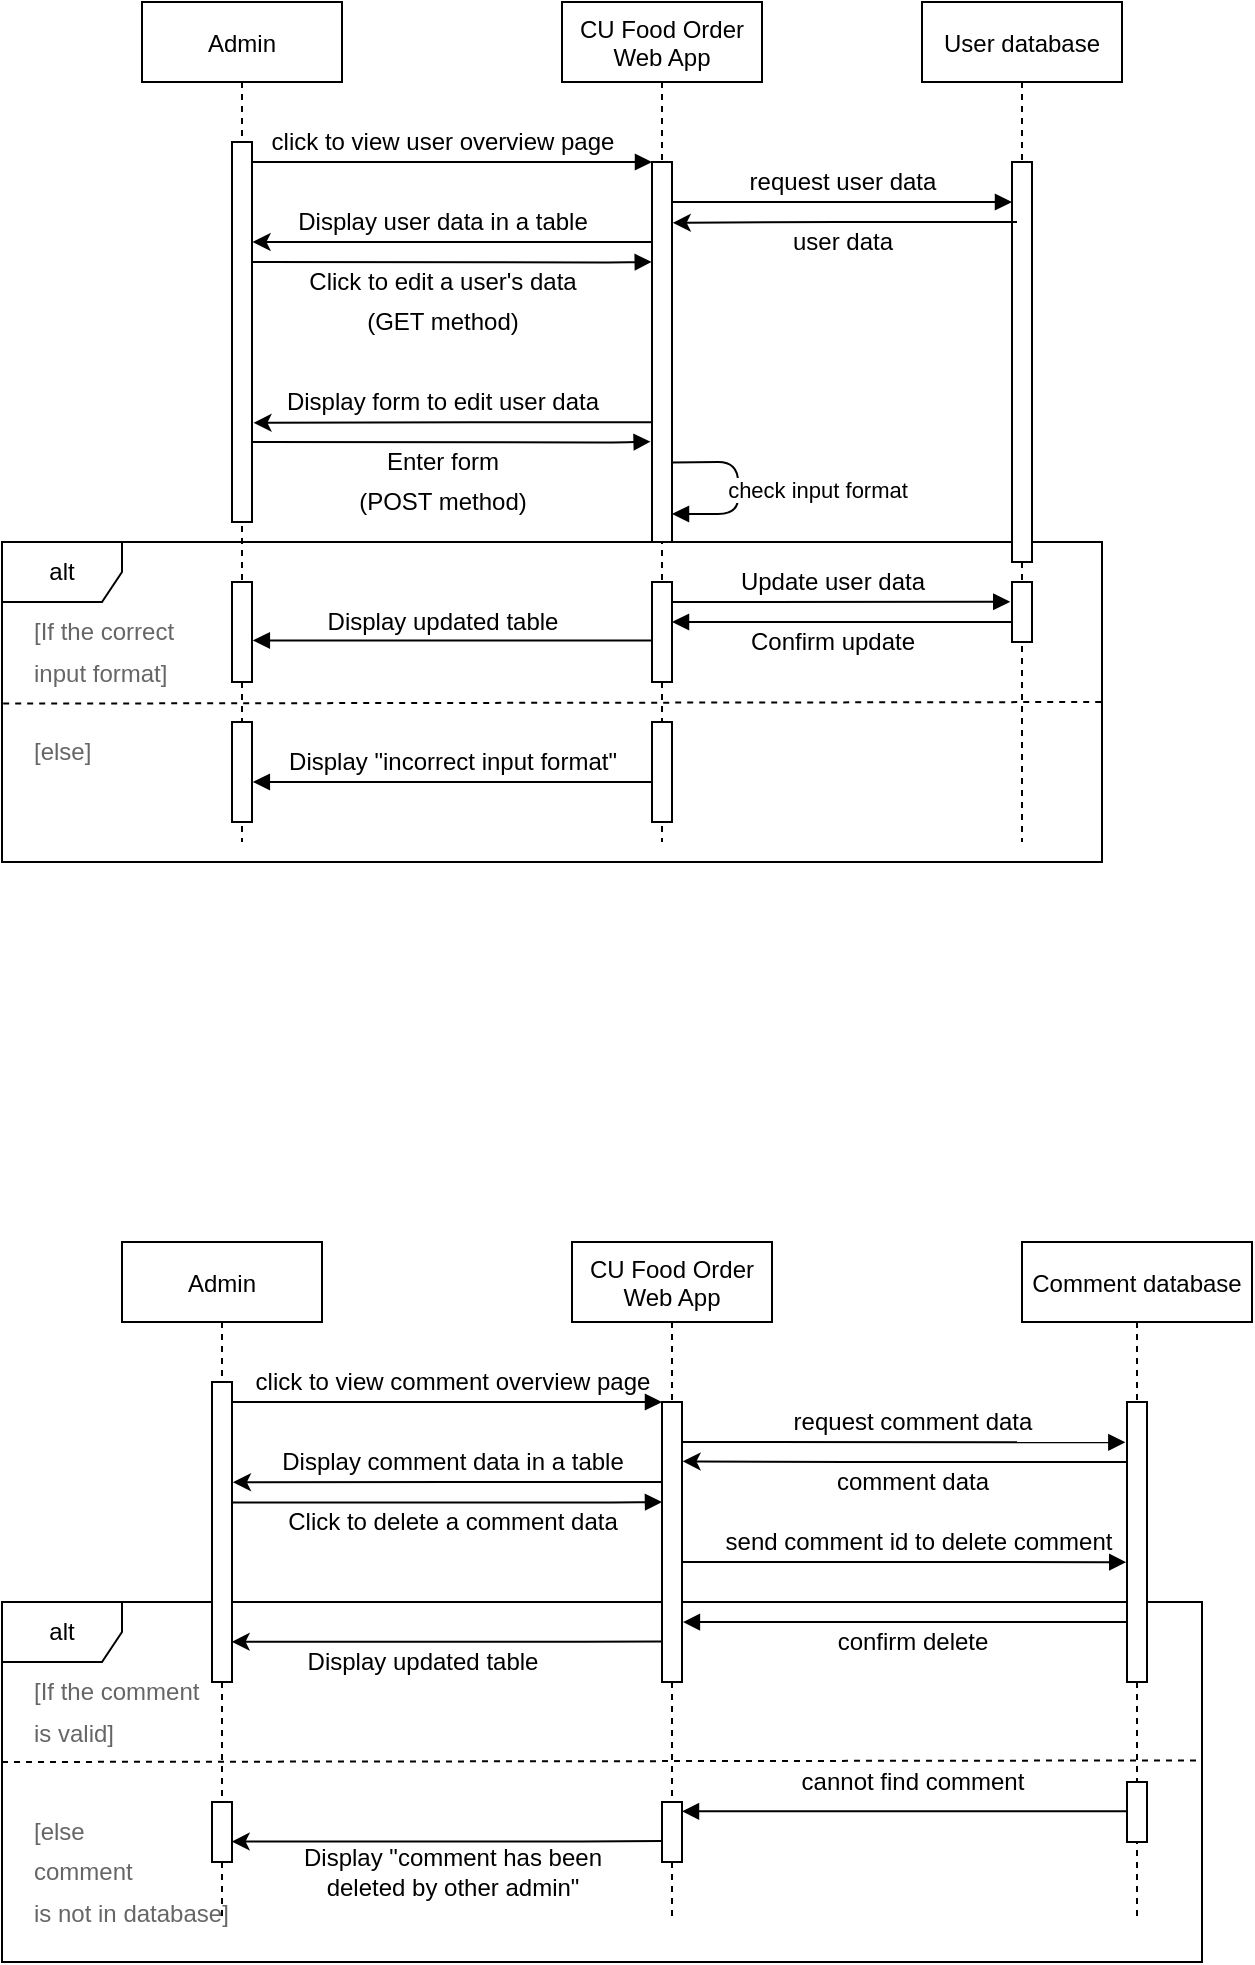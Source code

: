 <mxfile version="17.5.1" type="github">
  <diagram id="kgpKYQtTHZ0yAKxKKP6v" name="Page-1">
    <mxGraphModel dx="1261" dy="708" grid="1" gridSize="10" guides="1" tooltips="1" connect="1" arrows="1" fold="1" page="1" pageScale="1" pageWidth="850" pageHeight="1100" math="0" shadow="0">
      <root>
        <mxCell id="0" />
        <mxCell id="1" parent="0" />
        <mxCell id="zaYzNi-4dWmYHtka3ur4-102" value="alt" style="shape=umlFrame;whiteSpace=wrap;html=1;" vertex="1" parent="1">
          <mxGeometry x="30" y="360" width="550" height="160" as="geometry" />
        </mxCell>
        <mxCell id="zaYzNi-4dWmYHtka3ur4-78" value="" style="endArrow=classic;html=1;rounded=0;entryX=1.029;entryY=0.212;entryDx=0;entryDy=0;entryPerimeter=0;" edge="1" parent="1" target="zaYzNi-4dWmYHtka3ur4-70" source="zaYzNi-4dWmYHtka3ur4-73">
          <mxGeometry width="50" height="50" relative="1" as="geometry">
            <mxPoint x="542.5" y="820" as="sourcePoint" />
            <mxPoint x="367.5" y="820" as="targetPoint" />
            <Array as="points">
              <mxPoint x="502.5" y="820" />
              <mxPoint x="452.5" y="820" />
            </Array>
          </mxGeometry>
        </mxCell>
        <mxCell id="zaYzNi-4dWmYHtka3ur4-91" value="alt" style="shape=umlFrame;whiteSpace=wrap;html=1;" vertex="1" parent="1">
          <mxGeometry x="30" y="890" width="600" height="180" as="geometry" />
        </mxCell>
        <mxCell id="zaYzNi-4dWmYHtka3ur4-90" value="" style="verticalAlign=bottom;endArrow=block;shadow=0;strokeWidth=1;" edge="1" parent="1" source="zaYzNi-4dWmYHtka3ur4-65">
          <mxGeometry relative="1" as="geometry">
            <mxPoint x="160.49" y="840" as="sourcePoint" />
            <mxPoint x="360" y="840" as="targetPoint" />
            <Array as="points">
              <mxPoint x="345" y="840.2" />
            </Array>
          </mxGeometry>
        </mxCell>
        <mxCell id="zaYzNi-4dWmYHtka3ur4-68" value="" style="endArrow=classic;html=1;rounded=0;entryX=1.046;entryY=0.334;entryDx=0;entryDy=0;entryPerimeter=0;" edge="1" parent="1" target="zaYzNi-4dWmYHtka3ur4-66" source="zaYzNi-4dWmYHtka3ur4-69">
          <mxGeometry width="50" height="50" relative="1" as="geometry">
            <mxPoint x="347.5" y="830" as="sourcePoint" />
            <mxPoint x="160" y="830" as="targetPoint" />
            <Array as="points">
              <mxPoint x="307.5" y="830" />
              <mxPoint x="257.5" y="830" />
            </Array>
          </mxGeometry>
        </mxCell>
        <mxCell id="zaYzNi-4dWmYHtka3ur4-2" value="Admin" style="shape=umlLifeline;perimeter=lifelinePerimeter;container=1;collapsible=0;recursiveResize=0;rounded=0;shadow=0;strokeWidth=1;" vertex="1" parent="1">
          <mxGeometry x="100" y="90" width="100" height="420" as="geometry" />
        </mxCell>
        <mxCell id="zaYzNi-4dWmYHtka3ur4-3" value="" style="points=[];perimeter=orthogonalPerimeter;rounded=0;shadow=0;strokeWidth=1;" vertex="1" parent="zaYzNi-4dWmYHtka3ur4-2">
          <mxGeometry x="45" y="70" width="10" height="190" as="geometry" />
        </mxCell>
        <mxCell id="zaYzNi-4dWmYHtka3ur4-19" value="" style="endArrow=classic;html=1;rounded=0;entryX=1.075;entryY=0.739;entryDx=0;entryDy=0;entryPerimeter=0;" edge="1" parent="zaYzNi-4dWmYHtka3ur4-2" target="zaYzNi-4dWmYHtka3ur4-3">
          <mxGeometry width="50" height="50" relative="1" as="geometry">
            <mxPoint x="255" y="210.16" as="sourcePoint" />
            <mxPoint x="61" y="210" as="targetPoint" />
            <Array as="points">
              <mxPoint x="215" y="210.16" />
              <mxPoint x="165" y="210.16" />
            </Array>
          </mxGeometry>
        </mxCell>
        <mxCell id="zaYzNi-4dWmYHtka3ur4-25" value="" style="endArrow=classic;html=1;rounded=0;entryX=1.028;entryY=0.263;entryDx=0;entryDy=0;entryPerimeter=0;" edge="1" parent="zaYzNi-4dWmYHtka3ur4-2" target="zaYzNi-4dWmYHtka3ur4-3">
          <mxGeometry width="50" height="50" relative="1" as="geometry">
            <mxPoint x="257.5" y="120" as="sourcePoint" />
            <mxPoint x="70" y="120" as="targetPoint" />
            <Array as="points">
              <mxPoint x="217.5" y="120" />
              <mxPoint x="167.5" y="120" />
            </Array>
          </mxGeometry>
        </mxCell>
        <mxCell id="zaYzNi-4dWmYHtka3ur4-105" value="" style="points=[];perimeter=orthogonalPerimeter;rounded=0;shadow=0;strokeWidth=1;" vertex="1" parent="zaYzNi-4dWmYHtka3ur4-2">
          <mxGeometry x="45" y="290" width="10" height="50" as="geometry" />
        </mxCell>
        <mxCell id="zaYzNi-4dWmYHtka3ur4-114" value="" style="points=[];perimeter=orthogonalPerimeter;rounded=0;shadow=0;strokeWidth=1;" vertex="1" parent="zaYzNi-4dWmYHtka3ur4-2">
          <mxGeometry x="45" y="360" width="10" height="50" as="geometry" />
        </mxCell>
        <mxCell id="zaYzNi-4dWmYHtka3ur4-4" value="CU Food Order&#xa;Web App" style="shape=umlLifeline;perimeter=lifelinePerimeter;container=1;collapsible=0;recursiveResize=0;rounded=0;shadow=0;strokeWidth=1;" vertex="1" parent="1">
          <mxGeometry x="310" y="90" width="100" height="420" as="geometry" />
        </mxCell>
        <mxCell id="zaYzNi-4dWmYHtka3ur4-5" value="" style="points=[];perimeter=orthogonalPerimeter;rounded=0;shadow=0;strokeWidth=1;" vertex="1" parent="zaYzNi-4dWmYHtka3ur4-4">
          <mxGeometry x="45" y="80" width="10" height="190" as="geometry" />
        </mxCell>
        <mxCell id="zaYzNi-4dWmYHtka3ur4-23" value="" style="verticalAlign=bottom;endArrow=block;entryX=0;entryY=0;shadow=0;strokeWidth=1;" edge="1" parent="zaYzNi-4dWmYHtka3ur4-4">
          <mxGeometry relative="1" as="geometry">
            <mxPoint x="55" y="100.0" as="sourcePoint" />
            <mxPoint x="225" y="100.0" as="targetPoint" />
          </mxGeometry>
        </mxCell>
        <mxCell id="zaYzNi-4dWmYHtka3ur4-108" value="" style="points=[];perimeter=orthogonalPerimeter;rounded=0;shadow=0;strokeWidth=1;" vertex="1" parent="zaYzNi-4dWmYHtka3ur4-4">
          <mxGeometry x="45" y="290" width="10" height="50" as="geometry" />
        </mxCell>
        <mxCell id="zaYzNi-4dWmYHtka3ur4-109" value="check input format" style="verticalAlign=bottom;endArrow=block;shadow=0;strokeWidth=1;exitX=1.005;exitY=0.582;exitDx=0;exitDy=0;exitPerimeter=0;" edge="1" parent="zaYzNi-4dWmYHtka3ur4-4">
          <mxGeometry x="0.217" y="40" relative="1" as="geometry">
            <mxPoint x="55.05" y="230.2" as="sourcePoint" />
            <mxPoint x="55" y="256.0" as="targetPoint" />
            <Array as="points">
              <mxPoint x="88" y="230" />
              <mxPoint x="88" y="256" />
            </Array>
            <mxPoint as="offset" />
          </mxGeometry>
        </mxCell>
        <mxCell id="zaYzNi-4dWmYHtka3ur4-115" value="" style="verticalAlign=bottom;endArrow=none;shadow=0;strokeWidth=1;startArrow=block;startFill=1;endFill=0;exitX=1.042;exitY=0.585;exitDx=0;exitDy=0;exitPerimeter=0;" edge="1" parent="zaYzNi-4dWmYHtka3ur4-4">
          <mxGeometry relative="1" as="geometry">
            <mxPoint x="-154.58" y="390" as="sourcePoint" />
            <mxPoint x="45" y="390" as="targetPoint" />
          </mxGeometry>
        </mxCell>
        <mxCell id="zaYzNi-4dWmYHtka3ur4-116" value="" style="points=[];perimeter=orthogonalPerimeter;rounded=0;shadow=0;strokeWidth=1;" vertex="1" parent="zaYzNi-4dWmYHtka3ur4-4">
          <mxGeometry x="45" y="360" width="10" height="50" as="geometry" />
        </mxCell>
        <mxCell id="zaYzNi-4dWmYHtka3ur4-8" value="" style="verticalAlign=bottom;endArrow=block;entryX=0;entryY=0;shadow=0;strokeWidth=1;" edge="1" parent="1" source="zaYzNi-4dWmYHtka3ur4-3" target="zaYzNi-4dWmYHtka3ur4-5">
          <mxGeometry relative="1" as="geometry">
            <mxPoint x="285" y="170" as="sourcePoint" />
          </mxGeometry>
        </mxCell>
        <mxCell id="zaYzNi-4dWmYHtka3ur4-9" value="User database" style="shape=umlLifeline;perimeter=lifelinePerimeter;container=1;collapsible=0;recursiveResize=0;rounded=0;shadow=0;strokeWidth=1;" vertex="1" parent="1">
          <mxGeometry x="490" y="90" width="100" height="420" as="geometry" />
        </mxCell>
        <mxCell id="zaYzNi-4dWmYHtka3ur4-10" value="" style="points=[];perimeter=orthogonalPerimeter;rounded=0;shadow=0;strokeWidth=1;" vertex="1" parent="zaYzNi-4dWmYHtka3ur4-9">
          <mxGeometry x="45" y="80" width="10" height="200" as="geometry" />
        </mxCell>
        <mxCell id="zaYzNi-4dWmYHtka3ur4-110" value="" style="points=[];perimeter=orthogonalPerimeter;rounded=0;shadow=0;strokeWidth=1;" vertex="1" parent="zaYzNi-4dWmYHtka3ur4-9">
          <mxGeometry x="45" y="290" width="10" height="30" as="geometry" />
        </mxCell>
        <mxCell id="zaYzNi-4dWmYHtka3ur4-12" value="click to view user overview page" style="text;html=1;align=center;verticalAlign=middle;resizable=0;points=[];autosize=1;strokeColor=none;fillColor=none;" vertex="1" parent="1">
          <mxGeometry x="155" y="150" width="190" height="20" as="geometry" />
        </mxCell>
        <mxCell id="zaYzNi-4dWmYHtka3ur4-13" value="request user data" style="text;html=1;align=center;verticalAlign=middle;resizable=0;points=[];autosize=1;strokeColor=none;fillColor=none;" vertex="1" parent="1">
          <mxGeometry x="395" y="170" width="110" height="20" as="geometry" />
        </mxCell>
        <mxCell id="zaYzNi-4dWmYHtka3ur4-11" value="" style="endArrow=classic;html=1;rounded=0;entryX=1.037;entryY=0.16;entryDx=0;entryDy=0;entryPerimeter=0;" edge="1" parent="1" target="zaYzNi-4dWmYHtka3ur4-5">
          <mxGeometry width="50" height="50" relative="1" as="geometry">
            <mxPoint x="537.5" y="200" as="sourcePoint" />
            <mxPoint x="362.5" y="200" as="targetPoint" />
            <Array as="points">
              <mxPoint x="497.5" y="200" />
              <mxPoint x="447.5" y="200" />
            </Array>
          </mxGeometry>
        </mxCell>
        <mxCell id="zaYzNi-4dWmYHtka3ur4-24" value="user data" style="text;html=1;align=center;verticalAlign=middle;resizable=0;points=[];autosize=1;strokeColor=none;fillColor=none;" vertex="1" parent="1">
          <mxGeometry x="415" y="200" width="70" height="20" as="geometry" />
        </mxCell>
        <mxCell id="zaYzNi-4dWmYHtka3ur4-26" value="Display user data in a table" style="text;html=1;align=center;verticalAlign=middle;resizable=0;points=[];autosize=1;strokeColor=none;fillColor=none;" vertex="1" parent="1">
          <mxGeometry x="170" y="190" width="160" height="20" as="geometry" />
        </mxCell>
        <mxCell id="zaYzNi-4dWmYHtka3ur4-28" value="Click to edit a user&#39;s data" style="text;html=1;align=center;verticalAlign=middle;resizable=0;points=[];autosize=1;strokeColor=none;fillColor=none;" vertex="1" parent="1">
          <mxGeometry x="175" y="220" width="150" height="20" as="geometry" />
        </mxCell>
        <mxCell id="zaYzNi-4dWmYHtka3ur4-30" value="Display form to edit user data" style="text;html=1;align=center;verticalAlign=middle;resizable=0;points=[];autosize=1;strokeColor=none;fillColor=none;" vertex="1" parent="1">
          <mxGeometry x="165" y="280" width="170" height="20" as="geometry" />
        </mxCell>
        <mxCell id="zaYzNi-4dWmYHtka3ur4-32" value="Enter form" style="text;html=1;align=center;verticalAlign=middle;resizable=0;points=[];autosize=1;strokeColor=none;fillColor=none;" vertex="1" parent="1">
          <mxGeometry x="215" y="310" width="70" height="20" as="geometry" />
        </mxCell>
        <mxCell id="zaYzNi-4dWmYHtka3ur4-33" value="Update user data" style="text;html=1;align=center;verticalAlign=middle;resizable=0;points=[];autosize=1;strokeColor=none;fillColor=none;" vertex="1" parent="1">
          <mxGeometry x="390" y="370" width="110" height="20" as="geometry" />
        </mxCell>
        <mxCell id="zaYzNi-4dWmYHtka3ur4-34" value="Confirm update" style="text;html=1;align=center;verticalAlign=middle;resizable=0;points=[];autosize=1;strokeColor=none;fillColor=none;" vertex="1" parent="1">
          <mxGeometry x="395" y="400" width="100" height="20" as="geometry" />
        </mxCell>
        <mxCell id="zaYzNi-4dWmYHtka3ur4-36" value="(POST method)" style="text;html=1;align=center;verticalAlign=middle;resizable=0;points=[];autosize=1;strokeColor=none;fillColor=none;" vertex="1" parent="1">
          <mxGeometry x="200" y="330" width="100" height="20" as="geometry" />
        </mxCell>
        <mxCell id="zaYzNi-4dWmYHtka3ur4-31" value="" style="verticalAlign=bottom;endArrow=block;shadow=0;strokeWidth=1;exitX=1.049;exitY=0.42;exitDx=0;exitDy=0;exitPerimeter=0;entryX=-0.068;entryY=0.736;entryDx=0;entryDy=0;entryPerimeter=0;" edge="1" parent="1" target="zaYzNi-4dWmYHtka3ur4-5">
          <mxGeometry relative="1" as="geometry">
            <mxPoint x="155" y="310" as="sourcePoint" />
            <mxPoint x="349.51" y="310" as="targetPoint" />
            <Array as="points">
              <mxPoint x="339.51" y="310.2" />
            </Array>
          </mxGeometry>
        </mxCell>
        <mxCell id="zaYzNi-4dWmYHtka3ur4-64" value="(GET method)" style="text;html=1;align=center;verticalAlign=middle;resizable=0;points=[];autosize=1;strokeColor=none;fillColor=none;" vertex="1" parent="1">
          <mxGeometry x="205" y="240" width="90" height="20" as="geometry" />
        </mxCell>
        <mxCell id="zaYzNi-4dWmYHtka3ur4-29" value="" style="verticalAlign=bottom;endArrow=block;shadow=0;strokeWidth=1;exitX=1.049;exitY=0.42;exitDx=0;exitDy=0;exitPerimeter=0;entryX=-0.012;entryY=0.263;entryDx=0;entryDy=0;entryPerimeter=0;" edge="1" parent="1" target="zaYzNi-4dWmYHtka3ur4-5">
          <mxGeometry relative="1" as="geometry">
            <mxPoint x="155.49" y="220" as="sourcePoint" />
            <mxPoint x="350" y="220" as="targetPoint" />
            <Array as="points">
              <mxPoint x="340" y="220.2" />
            </Array>
          </mxGeometry>
        </mxCell>
        <mxCell id="zaYzNi-4dWmYHtka3ur4-65" value="Admin" style="shape=umlLifeline;perimeter=lifelinePerimeter;container=1;collapsible=0;recursiveResize=0;rounded=0;shadow=0;strokeWidth=1;" vertex="1" parent="1">
          <mxGeometry x="90" y="710" width="100" height="340" as="geometry" />
        </mxCell>
        <mxCell id="zaYzNi-4dWmYHtka3ur4-66" value="" style="points=[];perimeter=orthogonalPerimeter;rounded=0;shadow=0;strokeWidth=1;" vertex="1" parent="zaYzNi-4dWmYHtka3ur4-65">
          <mxGeometry x="45" y="70" width="10" height="150" as="geometry" />
        </mxCell>
        <mxCell id="zaYzNi-4dWmYHtka3ur4-93" value="" style="endArrow=none;dashed=1;html=1;rounded=0;fontSize=12;exitX=-0.001;exitY=0.664;exitDx=0;exitDy=0;exitPerimeter=0;entryX=0.998;entryY=0.44;entryDx=0;entryDy=0;entryPerimeter=0;" edge="1" parent="zaYzNi-4dWmYHtka3ur4-65" target="zaYzNi-4dWmYHtka3ur4-91">
          <mxGeometry width="50" height="50" relative="1" as="geometry">
            <mxPoint x="-59.999" y="260" as="sourcePoint" />
            <mxPoint x="510" y="260" as="targetPoint" />
          </mxGeometry>
        </mxCell>
        <mxCell id="zaYzNi-4dWmYHtka3ur4-95" value="" style="points=[];perimeter=orthogonalPerimeter;rounded=0;shadow=0;strokeWidth=1;" vertex="1" parent="zaYzNi-4dWmYHtka3ur4-65">
          <mxGeometry x="45" y="280" width="10" height="30" as="geometry" />
        </mxCell>
        <mxCell id="zaYzNi-4dWmYHtka3ur4-69" value="CU Food Order&#xa;Web App" style="shape=umlLifeline;perimeter=lifelinePerimeter;container=1;collapsible=0;recursiveResize=0;rounded=0;shadow=0;strokeWidth=1;" vertex="1" parent="1">
          <mxGeometry x="315" y="710" width="100" height="340" as="geometry" />
        </mxCell>
        <mxCell id="zaYzNi-4dWmYHtka3ur4-70" value="" style="points=[];perimeter=orthogonalPerimeter;rounded=0;shadow=0;strokeWidth=1;" vertex="1" parent="zaYzNi-4dWmYHtka3ur4-69">
          <mxGeometry x="45" y="80" width="10" height="140" as="geometry" />
        </mxCell>
        <mxCell id="zaYzNi-4dWmYHtka3ur4-71" value="" style="verticalAlign=bottom;endArrow=block;shadow=0;strokeWidth=1;entryX=-0.083;entryY=0.144;entryDx=0;entryDy=0;entryPerimeter=0;" edge="1" parent="zaYzNi-4dWmYHtka3ur4-69" target="zaYzNi-4dWmYHtka3ur4-74">
          <mxGeometry relative="1" as="geometry">
            <mxPoint x="55" y="100.0" as="sourcePoint" />
            <mxPoint x="225" y="100.0" as="targetPoint" />
          </mxGeometry>
        </mxCell>
        <mxCell id="zaYzNi-4dWmYHtka3ur4-98" value="" style="points=[];perimeter=orthogonalPerimeter;rounded=0;shadow=0;strokeWidth=1;" vertex="1" parent="zaYzNi-4dWmYHtka3ur4-69">
          <mxGeometry x="45" y="280" width="10" height="30" as="geometry" />
        </mxCell>
        <mxCell id="zaYzNi-4dWmYHtka3ur4-72" value="" style="verticalAlign=bottom;endArrow=block;entryX=0;entryY=0;shadow=0;strokeWidth=1;" edge="1" parent="1" source="zaYzNi-4dWmYHtka3ur4-66" target="zaYzNi-4dWmYHtka3ur4-70">
          <mxGeometry relative="1" as="geometry">
            <mxPoint x="290" y="790" as="sourcePoint" />
          </mxGeometry>
        </mxCell>
        <mxCell id="zaYzNi-4dWmYHtka3ur4-73" value="Comment database" style="shape=umlLifeline;perimeter=lifelinePerimeter;container=1;collapsible=0;recursiveResize=0;rounded=0;shadow=0;strokeWidth=1;" vertex="1" parent="1">
          <mxGeometry x="540" y="710" width="115" height="340" as="geometry" />
        </mxCell>
        <mxCell id="zaYzNi-4dWmYHtka3ur4-74" value="" style="points=[];perimeter=orthogonalPerimeter;rounded=0;shadow=0;strokeWidth=1;" vertex="1" parent="zaYzNi-4dWmYHtka3ur4-73">
          <mxGeometry x="52.5" y="80" width="10" height="140" as="geometry" />
        </mxCell>
        <mxCell id="zaYzNi-4dWmYHtka3ur4-85" value="send comment id to delete comment" style="text;html=1;align=center;verticalAlign=middle;resizable=0;points=[];autosize=1;strokeColor=none;fillColor=none;" vertex="1" parent="zaYzNi-4dWmYHtka3ur4-73">
          <mxGeometry x="-157.5" y="140" width="210" height="20" as="geometry" />
        </mxCell>
        <mxCell id="zaYzNi-4dWmYHtka3ur4-77" value="" style="verticalAlign=bottom;endArrow=none;shadow=0;strokeWidth=1;startArrow=block;startFill=1;endFill=0;exitX=1.046;exitY=0.786;exitDx=0;exitDy=0;exitPerimeter=0;" edge="1" parent="zaYzNi-4dWmYHtka3ur4-73" source="zaYzNi-4dWmYHtka3ur4-70">
          <mxGeometry relative="1" as="geometry">
            <mxPoint x="-127.5" y="190.0" as="sourcePoint" />
            <mxPoint x="52.5" y="190" as="targetPoint" />
          </mxGeometry>
        </mxCell>
        <mxCell id="zaYzNi-4dWmYHtka3ur4-97" value="" style="points=[];perimeter=orthogonalPerimeter;rounded=0;shadow=0;strokeWidth=1;" vertex="1" parent="zaYzNi-4dWmYHtka3ur4-73">
          <mxGeometry x="52.5" y="270" width="10" height="30" as="geometry" />
        </mxCell>
        <mxCell id="zaYzNi-4dWmYHtka3ur4-75" value="click to view comment overview page" style="text;html=1;align=center;verticalAlign=middle;resizable=0;points=[];autosize=1;strokeColor=none;fillColor=none;" vertex="1" parent="1">
          <mxGeometry x="150" y="770" width="210" height="20" as="geometry" />
        </mxCell>
        <mxCell id="zaYzNi-4dWmYHtka3ur4-76" value="request comment data" style="text;html=1;align=center;verticalAlign=middle;resizable=0;points=[];autosize=1;strokeColor=none;fillColor=none;" vertex="1" parent="1">
          <mxGeometry x="415" y="790" width="140" height="20" as="geometry" />
        </mxCell>
        <mxCell id="zaYzNi-4dWmYHtka3ur4-79" value="comment data" style="text;html=1;align=center;verticalAlign=middle;resizable=0;points=[];autosize=1;strokeColor=none;fillColor=none;" vertex="1" parent="1">
          <mxGeometry x="440" y="820" width="90" height="20" as="geometry" />
        </mxCell>
        <mxCell id="zaYzNi-4dWmYHtka3ur4-80" value="Display comment data in a table" style="text;html=1;align=center;verticalAlign=middle;resizable=0;points=[];autosize=1;strokeColor=none;fillColor=none;" vertex="1" parent="1">
          <mxGeometry x="160" y="810" width="190" height="20" as="geometry" />
        </mxCell>
        <mxCell id="zaYzNi-4dWmYHtka3ur4-81" value="Click to delete a comment data" style="text;html=1;align=center;verticalAlign=middle;resizable=0;points=[];autosize=1;strokeColor=none;fillColor=none;" vertex="1" parent="1">
          <mxGeometry x="165" y="840" width="180" height="20" as="geometry" />
        </mxCell>
        <mxCell id="zaYzNi-4dWmYHtka3ur4-82" value="Display updated table" style="text;html=1;align=center;verticalAlign=middle;resizable=0;points=[];autosize=1;strokeColor=none;fillColor=none;" vertex="1" parent="1">
          <mxGeometry x="175" y="910" width="130" height="20" as="geometry" />
        </mxCell>
        <mxCell id="zaYzNi-4dWmYHtka3ur4-84" value="" style="verticalAlign=bottom;endArrow=block;shadow=0;strokeWidth=1;entryX=-0.038;entryY=0.572;entryDx=0;entryDy=0;entryPerimeter=0;" edge="1" parent="1" target="zaYzNi-4dWmYHtka3ur4-74">
          <mxGeometry relative="1" as="geometry">
            <mxPoint x="370" y="870" as="sourcePoint" />
            <mxPoint x="550" y="870" as="targetPoint" />
          </mxGeometry>
        </mxCell>
        <mxCell id="zaYzNi-4dWmYHtka3ur4-86" value="confirm delete" style="text;html=1;align=center;verticalAlign=middle;resizable=0;points=[];autosize=1;strokeColor=none;fillColor=none;" vertex="1" parent="1">
          <mxGeometry x="440" y="900" width="90" height="20" as="geometry" />
        </mxCell>
        <mxCell id="zaYzNi-4dWmYHtka3ur4-67" value="" style="endArrow=classic;html=1;rounded=0;entryX=0.983;entryY=0.866;entryDx=0;entryDy=0;entryPerimeter=0;" edge="1" parent="1" target="zaYzNi-4dWmYHtka3ur4-66">
          <mxGeometry width="50" height="50" relative="1" as="geometry">
            <mxPoint x="360" y="909.69" as="sourcePoint" />
            <mxPoint x="170" y="909.69" as="targetPoint" />
            <Array as="points">
              <mxPoint x="320" y="909.85" />
              <mxPoint x="270" y="909.85" />
            </Array>
          </mxGeometry>
        </mxCell>
        <mxCell id="zaYzNi-4dWmYHtka3ur4-92" value="&lt;font style=&quot;font-size: 12px&quot;&gt;[If the comment &lt;br&gt;is valid]&lt;/font&gt;" style="strokeWidth=1;shadow=0;dashed=0;align=center;html=1;shape=mxgraph.mockup.text.textBox;fontColor=#666666;align=left;fontSize=17;spacingLeft=4;spacingTop=-3;strokeColor=#FFFFFF;mainText=" vertex="1" parent="1">
          <mxGeometry x="40" y="930" width="76" height="30" as="geometry" />
        </mxCell>
        <mxCell id="zaYzNi-4dWmYHtka3ur4-94" value="&lt;font style=&quot;font-size: 12px&quot;&gt;[else&lt;br&gt;comment &lt;br&gt;is not in database]&lt;/font&gt;" style="strokeWidth=1;shadow=0;dashed=0;align=center;html=1;shape=mxgraph.mockup.text.textBox;fontColor=#666666;align=left;fontSize=17;spacingLeft=4;spacingTop=-3;strokeColor=#FFFFFF;mainText=" vertex="1" parent="1">
          <mxGeometry x="40" y="1010" width="66" height="30" as="geometry" />
        </mxCell>
        <mxCell id="zaYzNi-4dWmYHtka3ur4-96" value="" style="verticalAlign=bottom;endArrow=none;shadow=0;strokeWidth=1;startArrow=block;startFill=1;endFill=0;exitX=1.046;exitY=0.786;exitDx=0;exitDy=0;exitPerimeter=0;" edge="1" parent="1">
          <mxGeometry relative="1" as="geometry">
            <mxPoint x="370.0" y="994.66" as="sourcePoint" />
            <mxPoint x="592.04" y="994.62" as="targetPoint" />
          </mxGeometry>
        </mxCell>
        <mxCell id="zaYzNi-4dWmYHtka3ur4-99" value="cannot find comment" style="text;html=1;align=center;verticalAlign=middle;resizable=0;points=[];autosize=1;strokeColor=none;fillColor=none;" vertex="1" parent="1">
          <mxGeometry x="420" y="970" width="130" height="20" as="geometry" />
        </mxCell>
        <mxCell id="zaYzNi-4dWmYHtka3ur4-100" value="" style="endArrow=classic;html=1;rounded=0;entryX=0.983;entryY=0.866;entryDx=0;entryDy=0;entryPerimeter=0;" edge="1" parent="1">
          <mxGeometry width="50" height="50" relative="1" as="geometry">
            <mxPoint x="360" y="1009.56" as="sourcePoint" />
            <mxPoint x="144.83" y="1009.77" as="targetPoint" />
            <Array as="points">
              <mxPoint x="320" y="1009.72" />
              <mxPoint x="270" y="1009.72" />
            </Array>
          </mxGeometry>
        </mxCell>
        <mxCell id="zaYzNi-4dWmYHtka3ur4-101" value="Display &quot;comment has been &lt;br&gt;deleted by other admin&quot;" style="text;html=1;align=center;verticalAlign=middle;resizable=0;points=[];autosize=1;strokeColor=none;fillColor=none;" vertex="1" parent="1">
          <mxGeometry x="175" y="1010" width="160" height="30" as="geometry" />
        </mxCell>
        <mxCell id="zaYzNi-4dWmYHtka3ur4-21" value="" style="verticalAlign=bottom;endArrow=none;entryX=0;entryY=0;shadow=0;strokeWidth=1;startArrow=block;startFill=1;endFill=0;" edge="1" parent="1">
          <mxGeometry relative="1" as="geometry">
            <mxPoint x="365" y="400.0" as="sourcePoint" />
            <mxPoint x="535" y="400.0" as="targetPoint" />
          </mxGeometry>
        </mxCell>
        <mxCell id="zaYzNi-4dWmYHtka3ur4-104" value="&lt;font style=&quot;font-size: 12px&quot;&gt;[If the correct&lt;br&gt;input format]&lt;/font&gt;" style="strokeWidth=1;shadow=0;dashed=0;align=center;html=1;shape=mxgraph.mockup.text.textBox;fontColor=#666666;align=left;fontSize=17;spacingLeft=4;spacingTop=-3;strokeColor=#FFFFFF;mainText=" vertex="1" parent="1">
          <mxGeometry x="40" y="400" width="76" height="30" as="geometry" />
        </mxCell>
        <mxCell id="zaYzNi-4dWmYHtka3ur4-1" value="" style="verticalAlign=bottom;endArrow=block;shadow=0;strokeWidth=1;entryX=-0.087;entryY=0.329;entryDx=0;entryDy=0;entryPerimeter=0;" edge="1" parent="1" target="zaYzNi-4dWmYHtka3ur4-110">
          <mxGeometry relative="1" as="geometry">
            <mxPoint x="365" y="390" as="sourcePoint" />
            <mxPoint x="525" y="390" as="targetPoint" />
          </mxGeometry>
        </mxCell>
        <mxCell id="zaYzNi-4dWmYHtka3ur4-106" value="" style="verticalAlign=bottom;endArrow=none;shadow=0;strokeWidth=1;startArrow=block;startFill=1;endFill=0;exitX=1.042;exitY=0.585;exitDx=0;exitDy=0;exitPerimeter=0;" edge="1" parent="1" source="zaYzNi-4dWmYHtka3ur4-105" target="zaYzNi-4dWmYHtka3ur4-108">
          <mxGeometry relative="1" as="geometry">
            <mxPoint x="170" y="410.0" as="sourcePoint" />
            <mxPoint x="340" y="410.0" as="targetPoint" />
          </mxGeometry>
        </mxCell>
        <mxCell id="zaYzNi-4dWmYHtka3ur4-111" value="Display updated table" style="text;html=1;align=center;verticalAlign=middle;resizable=0;points=[];autosize=1;strokeColor=none;fillColor=none;" vertex="1" parent="1">
          <mxGeometry x="185" y="390" width="130" height="20" as="geometry" />
        </mxCell>
        <mxCell id="zaYzNi-4dWmYHtka3ur4-112" value="" style="endArrow=none;dashed=1;html=1;rounded=0;fontSize=12;exitX=-0.001;exitY=0.664;exitDx=0;exitDy=0;exitPerimeter=0;" edge="1" parent="1">
          <mxGeometry width="50" height="50" relative="1" as="geometry">
            <mxPoint x="30.601" y="440.8" as="sourcePoint" />
            <mxPoint x="580" y="440" as="targetPoint" />
          </mxGeometry>
        </mxCell>
        <mxCell id="zaYzNi-4dWmYHtka3ur4-113" value="&lt;span style=&quot;font-size: 12px&quot;&gt;[else]&lt;/span&gt;" style="strokeWidth=1;shadow=0;dashed=0;align=center;html=1;shape=mxgraph.mockup.text.textBox;fontColor=#666666;align=left;fontSize=17;spacingLeft=4;spacingTop=-3;strokeColor=#FFFFFF;mainText=" vertex="1" parent="1">
          <mxGeometry x="40" y="450" width="76" height="30" as="geometry" />
        </mxCell>
        <mxCell id="zaYzNi-4dWmYHtka3ur4-117" value="Display &quot;incorrect input format&quot;" style="text;html=1;align=center;verticalAlign=middle;resizable=0;points=[];autosize=1;strokeColor=none;fillColor=none;" vertex="1" parent="1">
          <mxGeometry x="165" y="460" width="180" height="20" as="geometry" />
        </mxCell>
      </root>
    </mxGraphModel>
  </diagram>
</mxfile>
